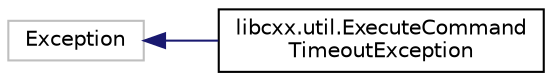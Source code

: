 digraph "Graphical Class Hierarchy"
{
  edge [fontname="Helvetica",fontsize="10",labelfontname="Helvetica",labelfontsize="10"];
  node [fontname="Helvetica",fontsize="10",shape=record];
  rankdir="LR";
  Node2709 [label="Exception",height=0.2,width=0.4,color="grey75", fillcolor="white", style="filled"];
  Node2709 -> Node0 [dir="back",color="midnightblue",fontsize="10",style="solid",fontname="Helvetica"];
  Node0 [label="libcxx.util.ExecuteCommand\lTimeoutException",height=0.2,width=0.4,color="black", fillcolor="white", style="filled",URL="$classlibcxx_1_1util_1_1_execute_command_timeout_exception.html"];
}
